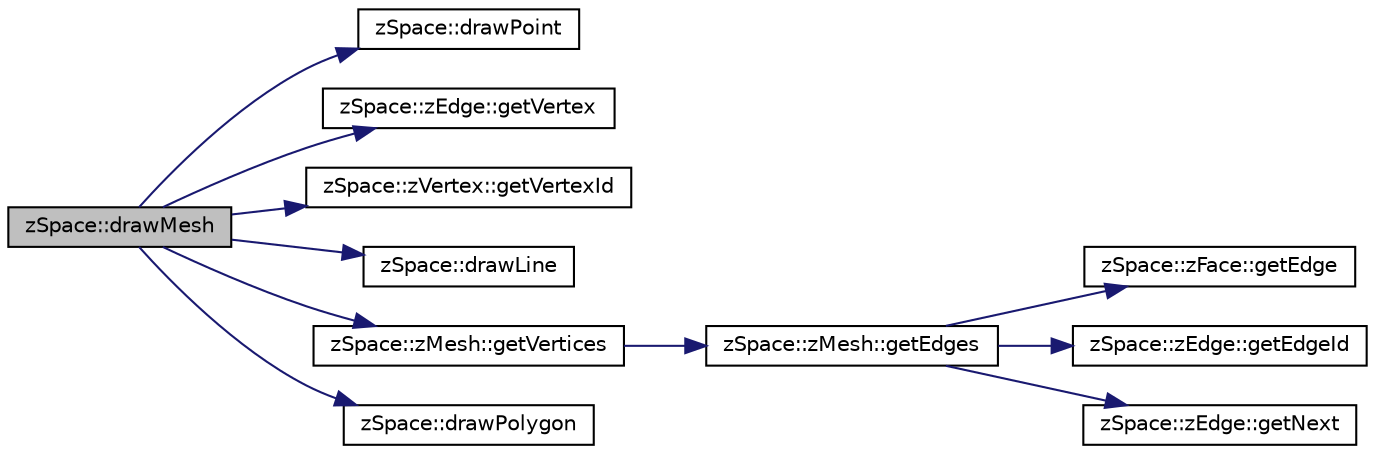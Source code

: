 digraph "zSpace::drawMesh"
{
 // LATEX_PDF_SIZE
  edge [fontname="Helvetica",fontsize="10",labelfontname="Helvetica",labelfontsize="10"];
  node [fontname="Helvetica",fontsize="10",shape=record];
  rankdir="LR";
  Node21 [label="zSpace::drawMesh",height=0.2,width=0.4,color="black", fillcolor="grey75", style="filled", fontcolor="black",tooltip="This method displays the zMesh."];
  Node21 -> Node22 [color="midnightblue",fontsize="10",style="solid",fontname="Helvetica"];
  Node22 [label="zSpace::drawPoint",height=0.2,width=0.4,color="black", fillcolor="white", style="filled",URL="$group__z_display_utilities.html#ga55b0856be39b2252fcdbd440c47bbdd0",tooltip="This method draws a point."];
  Node21 -> Node23 [color="midnightblue",fontsize="10",style="solid",fontname="Helvetica"];
  Node23 [label="zSpace::zEdge::getVertex",height=0.2,width=0.4,color="black", fillcolor="white", style="filled",URL="$classz_space_1_1z_edge.html#a07c082aa54f78145fdcd5e5e4bb889f1",tooltip="This method returns the vertex pointed to by the current zEdge."];
  Node21 -> Node24 [color="midnightblue",fontsize="10",style="solid",fontname="Helvetica"];
  Node24 [label="zSpace::zVertex::getVertexId",height=0.2,width=0.4,color="black", fillcolor="white", style="filled",URL="$classz_space_1_1z_vertex.html#ae6637ab378719b6c68c8237777fd065e",tooltip="This method returns the vertexId of current zVertex."];
  Node21 -> Node25 [color="midnightblue",fontsize="10",style="solid",fontname="Helvetica"];
  Node25 [label="zSpace::drawLine",height=0.2,width=0.4,color="black", fillcolor="white", style="filled",URL="$group__z_display_utilities.html#gaec82cd49ab7e71265e211454bf3f721b",tooltip="This method draws a line between the given two points."];
  Node21 -> Node26 [color="midnightblue",fontsize="10",style="solid",fontname="Helvetica"];
  Node26 [label="zSpace::zMesh::getVertices",height=0.2,width=0.4,color="black", fillcolor="white", style="filled",URL="$classz_space_1_1z_mesh.html#aa3010b8075e42f14efd4c3605085093b",tooltip="This method gets the vertices attached to input zEdge or zFace."];
  Node26 -> Node27 [color="midnightblue",fontsize="10",style="solid",fontname="Helvetica"];
  Node27 [label="zSpace::zMesh::getEdges",height=0.2,width=0.4,color="black", fillcolor="white", style="filled",URL="$classz_space_1_1z_mesh.html#aa705d823873a948a1b62723f24a921b2",tooltip="This method gets the edges of a zFace."];
  Node27 -> Node28 [color="midnightblue",fontsize="10",style="solid",fontname="Helvetica"];
  Node28 [label="zSpace::zFace::getEdge",height=0.2,width=0.4,color="black", fillcolor="white", style="filled",URL="$classz_space_1_1z_face.html#a69a14a515b179226aad1cbc3d7663163",tooltip="This method returns the associated edge of current zFace."];
  Node27 -> Node29 [color="midnightblue",fontsize="10",style="solid",fontname="Helvetica"];
  Node29 [label="zSpace::zEdge::getEdgeId",height=0.2,width=0.4,color="black", fillcolor="white", style="filled",URL="$classz_space_1_1z_edge.html#acd6947ccba055fa6c31d6d386fe68e12",tooltip="This method returns the edgeId of current zEdge."];
  Node27 -> Node30 [color="midnightblue",fontsize="10",style="solid",fontname="Helvetica"];
  Node30 [label="zSpace::zEdge::getNext",height=0.2,width=0.4,color="black", fillcolor="white", style="filled",URL="$classz_space_1_1z_edge.html#a3bce594c06fc4450ce8af3c0b98e2ae3",tooltip="This method returns the next edge of current zEdge."];
  Node21 -> Node31 [color="midnightblue",fontsize="10",style="solid",fontname="Helvetica"];
  Node31 [label="zSpace::drawPolygon",height=0.2,width=0.4,color="black", fillcolor="white", style="filled",URL="$group__z_display_utilities.html#gad14784b04e32ec43250c2c69fbe69505",tooltip="This method displays the a face of zMesh."];
}
